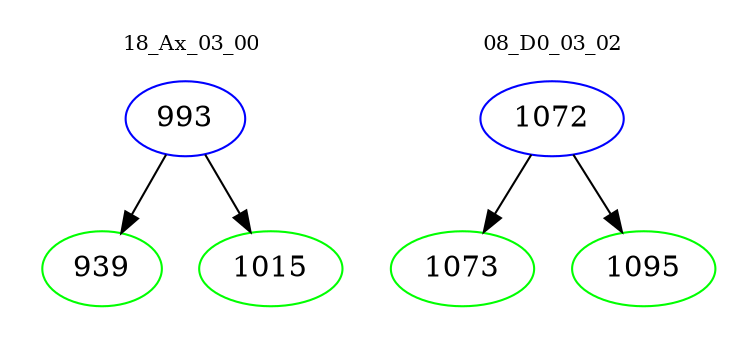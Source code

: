 digraph{
subgraph cluster_0 {
color = white
label = "18_Ax_03_00";
fontsize=10;
T0_993 [label="993", color="blue"]
T0_993 -> T0_939 [color="black"]
T0_939 [label="939", color="green"]
T0_993 -> T0_1015 [color="black"]
T0_1015 [label="1015", color="green"]
}
subgraph cluster_1 {
color = white
label = "08_D0_03_02";
fontsize=10;
T1_1072 [label="1072", color="blue"]
T1_1072 -> T1_1073 [color="black"]
T1_1073 [label="1073", color="green"]
T1_1072 -> T1_1095 [color="black"]
T1_1095 [label="1095", color="green"]
}
}
